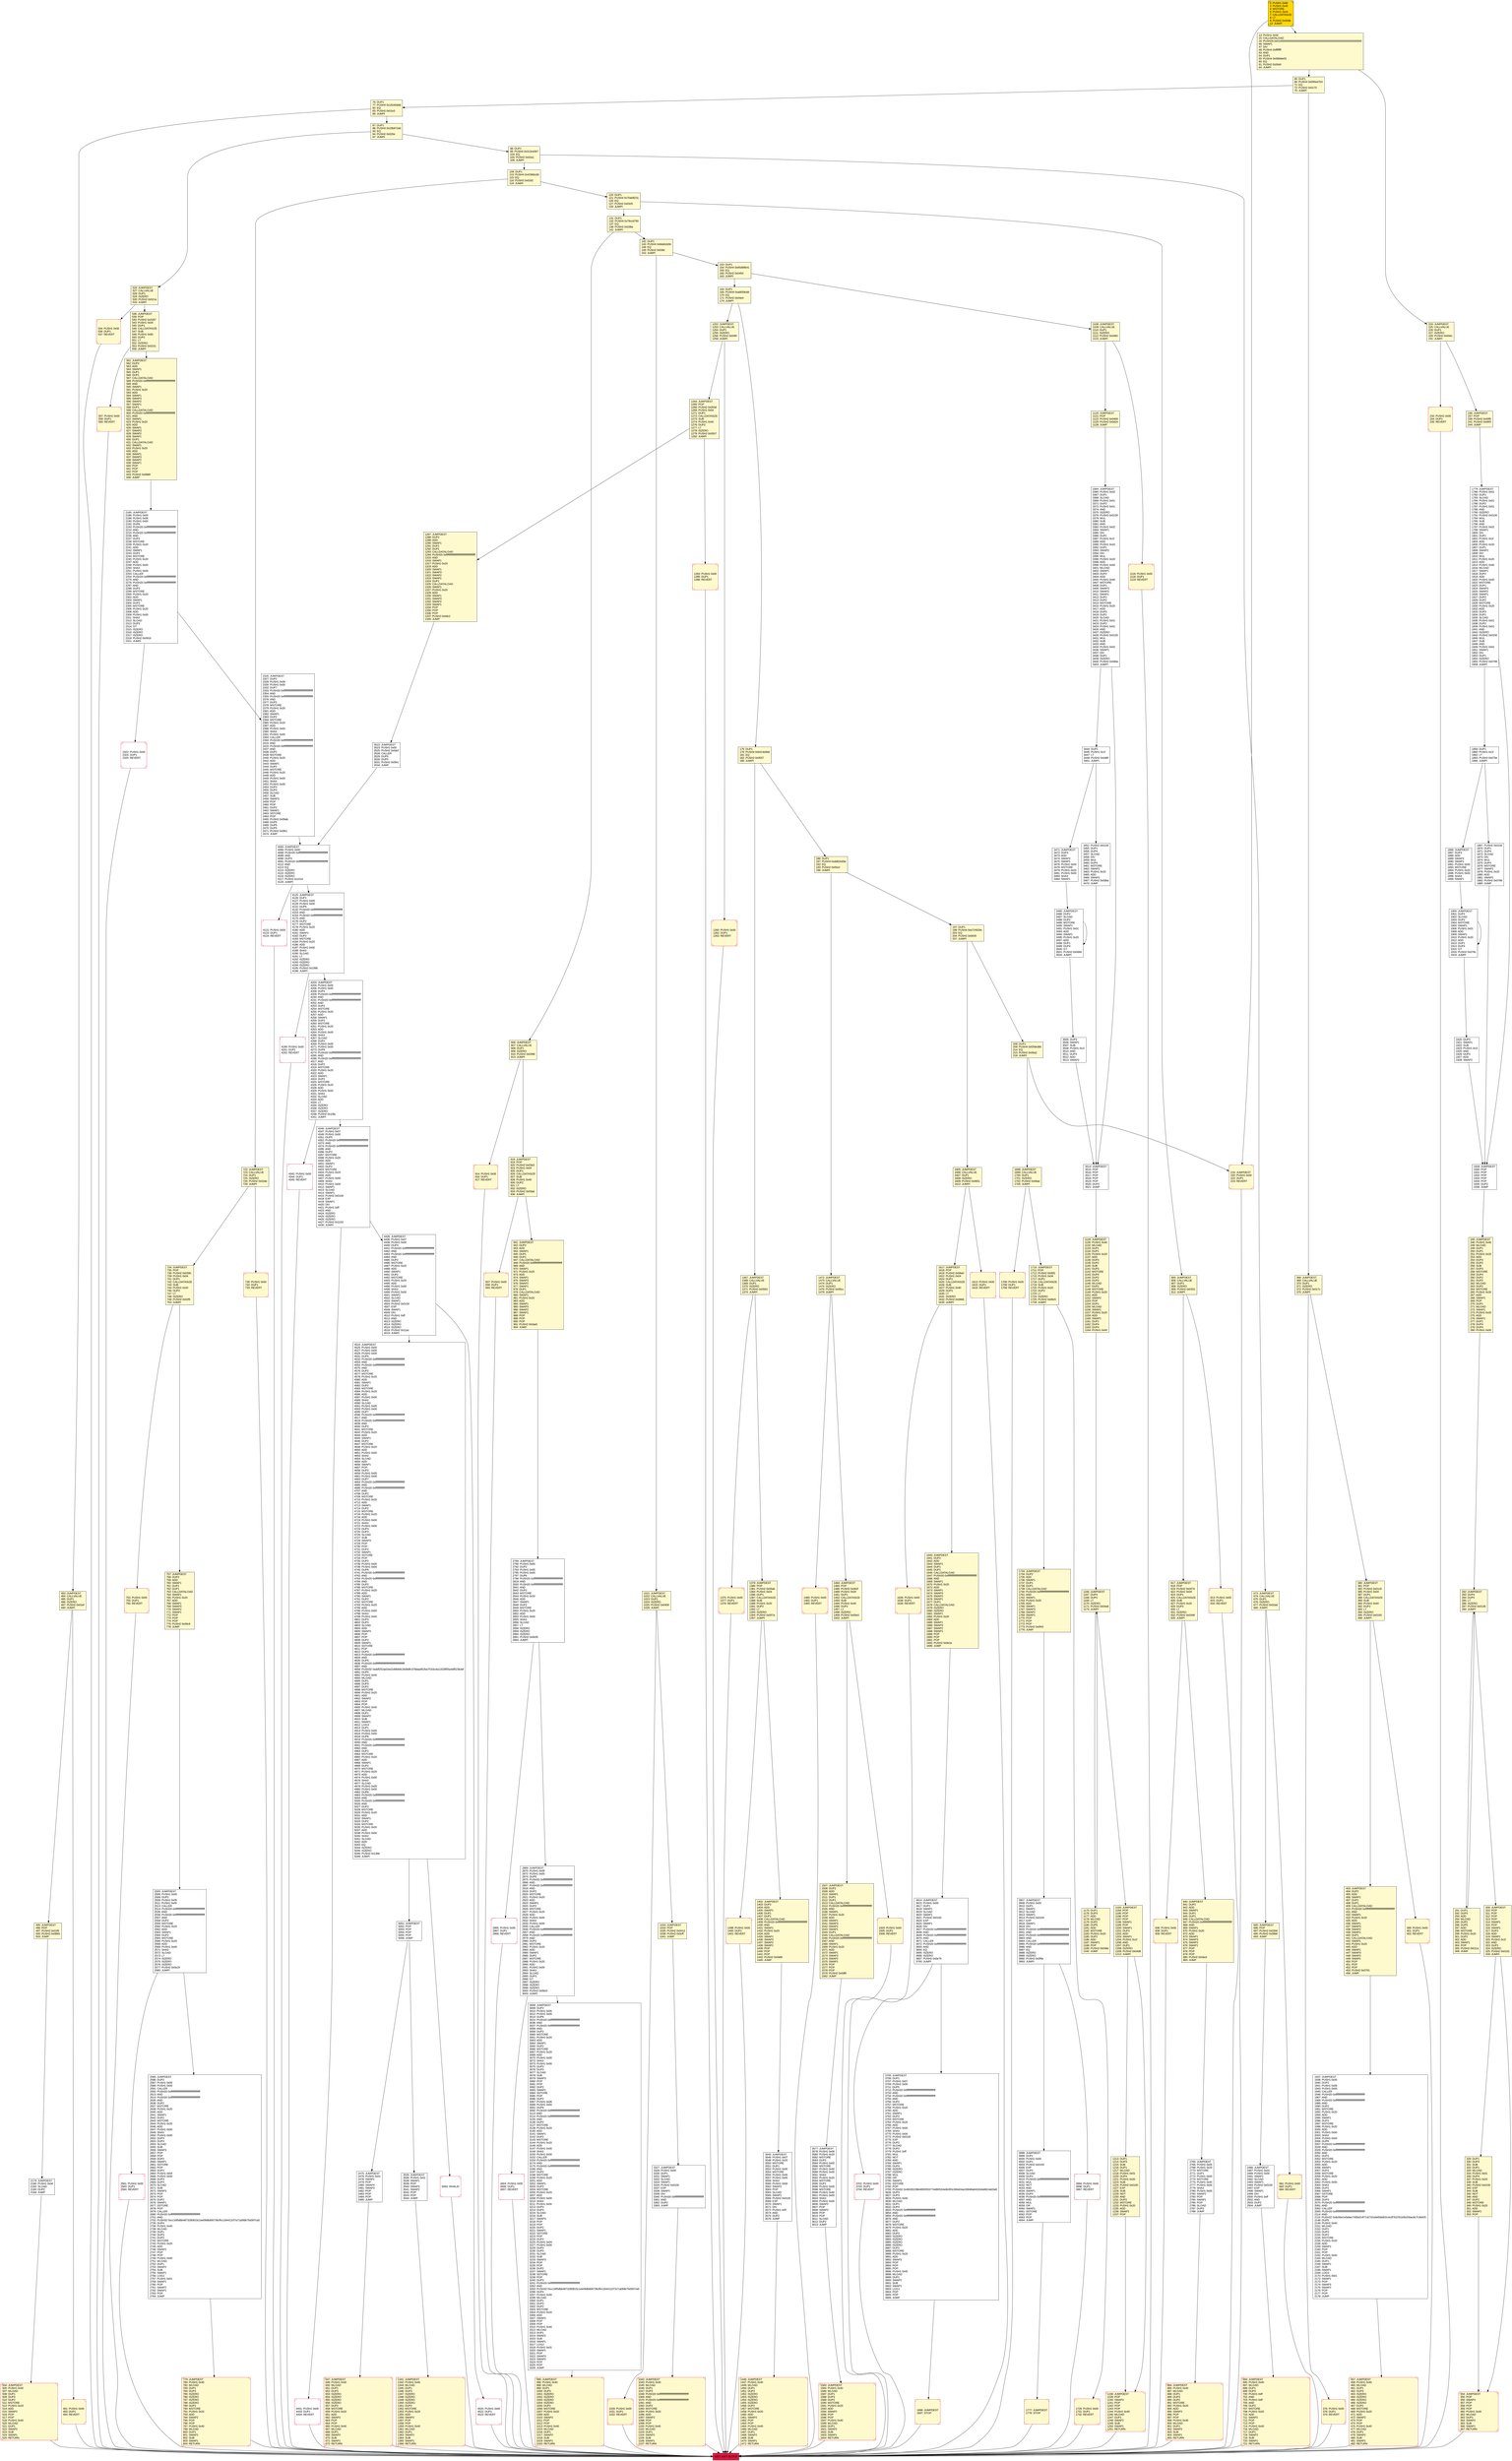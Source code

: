 digraph G {
bgcolor=transparent rankdir=UD;
node [shape=box style=filled color=black fillcolor=white fontname=arial fontcolor=black];
1341 [label="1341: JUMPDEST\l1342: PUSH1 0x40\l1344: MLOAD\l1345: DUP1\l1346: DUP3\l1347: ISZERO\l1348: ISZERO\l1349: ISZERO\l1350: ISZERO\l1351: DUP2\l1352: MSTORE\l1353: PUSH1 0x20\l1355: ADD\l1356: SWAP2\l1357: POP\l1358: POP\l1359: PUSH1 0x40\l1361: MLOAD\l1362: DUP1\l1363: SWAP2\l1364: SUB\l1365: SWAP1\l1366: RETURN\l" fillcolor=lemonchiffon shape=Msquare color=crimson ];
694 [label="694: JUMPDEST\l695: PUSH1 0x40\l697: MLOAD\l698: DUP1\l699: DUP3\l700: PUSH1 0xff\l702: AND\l703: PUSH1 0xff\l705: AND\l706: DUP2\l707: MSTORE\l708: PUSH1 0x20\l710: ADD\l711: SWAP2\l712: POP\l713: POP\l714: PUSH1 0x40\l716: MLOAD\l717: DUP1\l718: SWAP2\l719: SUB\l720: SWAP1\l721: RETURN\l" fillcolor=lemonchiffon shape=Msquare color=crimson ];
1166 [label="1166: JUMPDEST\l1167: DUP4\l1168: DUP2\l1169: LT\l1170: ISZERO\l1171: PUSH2 0x04a9\l1174: JUMPI\l" fillcolor=lemonchiffon ];
5050 [label="5050: INVALID\l" shape=Msquare color=crimson ];
681 [label="681: PUSH1 0x00\l683: DUP1\l684: REVERT\l" fillcolor=lemonchiffon shape=Msquare color=crimson ];
937 [label="937: PUSH1 0x00\l939: DUP1\l940: REVERT\l" fillcolor=lemonchiffon shape=Msquare color=crimson ];
4520 [label="4520: PUSH1 0x00\l4522: DUP1\l4523: REVERT\l" shape=Msquare color=crimson ];
2765 [label="2765: JUMPDEST\l2766: PUSH1 0x05\l2768: PUSH1 0x20\l2770: MSTORE\l2771: DUP1\l2772: PUSH1 0x00\l2774: MSTORE\l2775: PUSH1 0x40\l2777: PUSH1 0x00\l2779: SHA3\l2780: PUSH1 0x00\l2782: SWAP2\l2783: POP\l2784: SWAP1\l2785: POP\l2786: SLOAD\l2787: DUP2\l2788: JUMP\l" ];
3907 [label="3907: JUMPDEST\l3908: PUSH1 0x00\l3910: DUP1\l3911: SWAP1\l3912: SLOAD\l3913: SWAP1\l3914: PUSH2 0x0100\l3917: EXP\l3918: SWAP1\l3919: DIV\l3920: PUSH20 0xffffffffffffffffffffffffffffffffffffffff\l3941: AND\l3942: PUSH20 0xffffffffffffffffffffffffffffffffffffffff\l3963: AND\l3964: CALLER\l3965: PUSH20 0xffffffffffffffffffffffffffffffffffffffff\l3986: AND\l3987: EQ\l3988: ISZERO\l3989: ISZERO\l3990: PUSH2 0x0f9e\l3993: JUMPI\l" ];
1706 [label="1706: PUSH1 0x00\l1708: DUP1\l1709: REVERT\l" fillcolor=lemonchiffon shape=Msquare color=crimson ];
1605 [label="1605: JUMPDEST\l1606: CALLVALUE\l1607: DUP1\l1608: ISZERO\l1609: PUSH2 0x0651\l1612: JUMPI\l" fillcolor=lemonchiffon ];
1367 [label="1367: JUMPDEST\l1368: CALLVALUE\l1369: DUP1\l1370: ISZERO\l1371: PUSH2 0x0563\l1374: JUMPI\l" fillcolor=lemonchiffon ];
291 [label="291: DUP1\l292: DUP3\l293: ADD\l294: MLOAD\l295: DUP2\l296: DUP5\l297: ADD\l298: MSTORE\l299: PUSH1 0x20\l301: DUP2\l302: ADD\l303: SWAP1\l304: POP\l305: PUSH2 0x011a\l308: JUMP\l" fillcolor=lemonchiffon ];
817 [label="817: JUMPDEST\l818: POP\l819: PUSH2 0x0374\l822: PUSH1 0x04\l824: DUP1\l825: CALLDATASIZE\l826: SUB\l827: PUSH1 0x20\l829: DUP2\l830: LT\l831: ISZERO\l832: PUSH2 0x0348\l835: JUMPI\l" fillcolor=lemonchiffon ];
840 [label="840: JUMPDEST\l841: DUP2\l842: ADD\l843: SWAP1\l844: DUP1\l845: DUP1\l846: CALLDATALOAD\l847: PUSH20 0xffffffffffffffffffffffffffffffffffffffff\l868: AND\l869: SWAP1\l870: PUSH1 0x20\l872: ADD\l873: SWAP1\l874: SWAP3\l875: SWAP2\l876: SWAP1\l877: POP\l878: POP\l879: POP\l880: PUSH2 0x0acd\l883: JUMP\l" fillcolor=lemonchiffon ];
1484 [label="1484: JUMPDEST\l1485: POP\l1486: PUSH2 0x062f\l1489: PUSH1 0x04\l1491: DUP1\l1492: CALLDATASIZE\l1493: SUB\l1494: PUSH1 0x40\l1496: DUP2\l1497: LT\l1498: ISZERO\l1499: PUSH2 0x05e3\l1502: JUMPI\l" fillcolor=lemonchiffon ];
380 [label="380: JUMPDEST\l381: POP\l382: PUSH2 0x01c9\l385: PUSH1 0x04\l387: DUP1\l388: CALLDATASIZE\l389: SUB\l390: PUSH1 0x40\l392: DUP2\l393: LT\l394: ISZERO\l395: PUSH2 0x0193\l398: JUMPI\l" fillcolor=lemonchiffon ];
4125 [label="4125: JUMPDEST\l4126: DUP1\l4127: PUSH1 0x05\l4129: PUSH1 0x00\l4131: DUP6\l4132: PUSH20 0xffffffffffffffffffffffffffffffffffffffff\l4153: AND\l4154: PUSH20 0xffffffffffffffffffffffffffffffffffffffff\l4175: AND\l4176: DUP2\l4177: MSTORE\l4178: PUSH1 0x20\l4180: ADD\l4181: SWAP1\l4182: DUP2\l4183: MSTORE\l4184: PUSH1 0x20\l4186: ADD\l4187: PUSH1 0x00\l4189: SHA3\l4190: SLOAD\l4191: LT\l4192: ISZERO\l4193: ISZERO\l4194: ISZERO\l4195: PUSH2 0x106b\l4198: JUMPI\l" ];
13 [label="13: PUSH1 0x00\l15: CALLDATALOAD\l16: PUSH29 0x0100000000000000000000000000000000000000000000000000000000\l46: SWAP1\l47: DIV\l48: PUSH4 0xffffffff\l53: AND\l54: DUP1\l55: PUSH4 0x06fdde03\l60: EQ\l61: PUSH2 0x00e0\l64: JUMPI\l" fillcolor=lemonchiffon ];
2789 [label="2789: JUMPDEST\l2790: PUSH1 0x00\l2792: DUP2\l2793: PUSH1 0x05\l2795: PUSH1 0x00\l2797: DUP6\l2798: PUSH20 0xffffffffffffffffffffffffffffffffffffffff\l2819: AND\l2820: PUSH20 0xffffffffffffffffffffffffffffffffffffffff\l2841: AND\l2842: DUP2\l2843: MSTORE\l2844: PUSH1 0x20\l2846: ADD\l2847: SWAP1\l2848: DUP2\l2849: MSTORE\l2850: PUSH1 0x20\l2852: ADD\l2853: PUSH1 0x00\l2855: SHA3\l2856: SLOAD\l2857: LT\l2858: ISZERO\l2859: ISZERO\l2860: ISZERO\l2861: PUSH2 0x0b35\l2864: JUMPI\l" ];
1779 [label="1779: JUMPDEST\l1780: PUSH1 0x01\l1782: DUP1\l1783: SLOAD\l1784: PUSH1 0x01\l1786: DUP2\l1787: PUSH1 0x01\l1789: AND\l1790: ISZERO\l1791: PUSH2 0x0100\l1794: MUL\l1795: SUB\l1796: AND\l1797: PUSH1 0x02\l1799: SWAP1\l1800: DIV\l1801: DUP1\l1802: PUSH1 0x1f\l1804: ADD\l1805: PUSH1 0x20\l1807: DUP1\l1808: SWAP2\l1809: DIV\l1810: MUL\l1811: PUSH1 0x20\l1813: ADD\l1814: PUSH1 0x40\l1816: MLOAD\l1817: SWAP1\l1818: DUP2\l1819: ADD\l1820: PUSH1 0x40\l1822: MSTORE\l1823: DUP1\l1824: SWAP3\l1825: SWAP2\l1826: SWAP1\l1827: DUP2\l1828: DUP2\l1829: MSTORE\l1830: PUSH1 0x20\l1832: ADD\l1833: DUP3\l1834: DUP1\l1835: SLOAD\l1836: PUSH1 0x01\l1838: DUP2\l1839: PUSH1 0x01\l1841: AND\l1842: ISZERO\l1843: PUSH2 0x0100\l1846: MUL\l1847: SUB\l1848: AND\l1849: PUSH1 0x02\l1851: SWAP1\l1852: DIV\l1853: DUP1\l1854: ISZERO\l1855: PUSH2 0x0789\l1858: JUMPI\l" ];
1859 [label="1859: DUP1\l1860: PUSH1 0x1f\l1862: LT\l1863: PUSH2 0x075e\l1866: JUMPI\l" ];
3004 [label="3004: PUSH1 0x00\l3006: DUP1\l3007: REVERT\l" shape=Msquare color=crimson ];
208 [label="208: DUP1\l209: PUSH4 0xf2fde38b\l214: EQ\l215: PUSH2 0x06a2\l218: JUMPI\l" fillcolor=lemonchiffon ];
236 [label="236: JUMPDEST\l237: POP\l238: PUSH2 0x00f5\l241: PUSH2 0x06f3\l244: JUMP\l" fillcolor=lemonchiffon ];
1710 [label="1710: JUMPDEST\l1711: POP\l1712: PUSH2 0x06f1\l1715: PUSH1 0x04\l1717: DUP1\l1718: CALLDATASIZE\l1719: SUB\l1720: PUSH1 0x20\l1722: DUP2\l1723: LT\l1724: ISZERO\l1725: PUSH2 0x06c5\l1728: JUMPI\l" fillcolor=lemonchiffon ];
142 [label="142: DUP1\l143: PUSH4 0x8da5cb5b\l148: EQ\l149: PUSH2 0x03fd\l152: JUMPI\l" fillcolor=lemonchiffon ];
2585 [label="2585: JUMPDEST\l2586: DUP2\l2587: PUSH1 0x05\l2589: PUSH1 0x00\l2591: CALLER\l2592: PUSH20 0xffffffffffffffffffffffffffffffffffffffff\l2613: AND\l2614: PUSH20 0xffffffffffffffffffffffffffffffffffffffff\l2635: AND\l2636: DUP2\l2637: MSTORE\l2638: PUSH1 0x20\l2640: ADD\l2641: SWAP1\l2642: DUP2\l2643: MSTORE\l2644: PUSH1 0x20\l2646: ADD\l2647: PUSH1 0x00\l2649: SHA3\l2650: PUSH1 0x00\l2652: DUP3\l2653: DUP3\l2654: SLOAD\l2655: SUB\l2656: SWAP3\l2657: POP\l2658: POP\l2659: DUP2\l2660: SWAP1\l2661: SSTORE\l2662: POP\l2663: DUP2\l2664: PUSH1 0x04\l2666: PUSH1 0x00\l2668: DUP3\l2669: DUP3\l2670: SLOAD\l2671: SUB\l2672: SWAP3\l2673: POP\l2674: POP\l2675: DUP2\l2676: SWAP1\l2677: SSTORE\l2678: POP\l2679: CALLER\l2680: PUSH20 0xffffffffffffffffffffffffffffffffffffffff\l2701: AND\l2702: PUSH32 0xcc16f5dbb4873280815c1ee09dbd06736cffcc184412cf7a71a0fdb75d397ca5\l2735: DUP4\l2736: PUSH1 0x40\l2738: MLOAD\l2739: DUP1\l2740: DUP3\l2741: DUP2\l2742: MSTORE\l2743: PUSH1 0x20\l2745: ADD\l2746: SWAP2\l2747: POP\l2748: POP\l2749: PUSH1 0x40\l2751: MLOAD\l2752: DUP1\l2753: SWAP2\l2754: SUB\l2755: SWAP1\l2756: LOG2\l2757: PUSH1 0x01\l2759: SWAP1\l2760: POP\l2761: SWAP2\l2762: SWAP1\l2763: POP\l2764: JUMP\l" ];
0 [label="0: PUSH1 0x80\l2: PUSH1 0x40\l4: MSTORE\l5: PUSH1 0x04\l7: CALLDATASIZE\l8: LT\l9: PUSH2 0x00db\l12: JUMPI\l" fillcolor=lemonchiffon shape=Msquare fillcolor=gold ];
399 [label="399: PUSH1 0x00\l401: DUP1\l402: REVERT\l" fillcolor=lemonchiffon shape=Msquare color=crimson ];
526 [label="526: JUMPDEST\l527: CALLVALUE\l528: DUP1\l529: ISZERO\l530: PUSH2 0x021a\l533: JUMPI\l" fillcolor=lemonchiffon ];
941 [label="941: JUMPDEST\l942: DUP2\l943: ADD\l944: SWAP1\l945: DUP1\l946: DUP1\l947: CALLDATALOAD\l948: PUSH20 0xffffffffffffffffffffffffffffffffffffffff\l969: AND\l970: SWAP1\l971: PUSH1 0x20\l973: ADD\l974: SWAP1\l975: SWAP3\l976: SWAP2\l977: SWAP1\l978: DUP1\l979: CALLDATALOAD\l980: SWAP1\l981: PUSH1 0x20\l983: ADD\l984: SWAP1\l985: SWAP3\l986: SWAP2\l987: SWAP1\l988: POP\l989: POP\l990: POP\l991: PUSH2 0x0ae5\l994: JUMP\l" fillcolor=lemonchiffon ];
3614 [label="3614: JUMPDEST\l3615: PUSH1 0x00\l3617: DUP1\l3618: SWAP1\l3619: SLOAD\l3620: SWAP1\l3621: PUSH2 0x0100\l3624: EXP\l3625: SWAP1\l3626: DIV\l3627: PUSH20 0xffffffffffffffffffffffffffffffffffffffff\l3648: AND\l3649: PUSH20 0xffffffffffffffffffffffffffffffffffffffff\l3670: AND\l3671: CALLER\l3672: PUSH20 0xffffffffffffffffffffffffffffffffffffffff\l3693: AND\l3694: EQ\l3695: ISZERO\l3696: ISZERO\l3697: PUSH2 0x0e79\l3700: JUMPI\l" ];
76 [label="76: DUP1\l77: PUSH4 0x18160ddd\l82: EQ\l83: PUSH2 0x01e3\l86: JUMPI\l" fillcolor=lemonchiffon ];
914 [label="914: PUSH1 0x00\l916: DUP1\l917: REVERT\l" fillcolor=lemonchiffon shape=Msquare color=crimson ];
1696 [label="1696: JUMPDEST\l1697: STOP\l" fillcolor=lemonchiffon shape=Msquare color=crimson ];
4065 [label="4065: JUMPDEST\l4066: PUSH1 0x00\l4068: PUSH20 0xffffffffffffffffffffffffffffffffffffffff\l4089: AND\l4090: DUP3\l4091: PUSH20 0xffffffffffffffffffffffffffffffffffffffff\l4112: AND\l4113: EQ\l4114: ISZERO\l4115: ISZERO\l4116: ISZERO\l4117: PUSH2 0x101d\l4120: JUMPI\l" ];
779 [label="779: JUMPDEST\l780: PUSH1 0x40\l782: MLOAD\l783: DUP1\l784: DUP3\l785: ISZERO\l786: ISZERO\l787: ISZERO\l788: ISZERO\l789: DUP2\l790: MSTORE\l791: PUSH1 0x20\l793: ADD\l794: SWAP2\l795: POP\l796: POP\l797: PUSH1 0x40\l799: MLOAD\l800: DUP1\l801: SWAP2\l802: SUB\l803: SWAP1\l804: RETURN\l" fillcolor=lemonchiffon shape=Msquare color=crimson ];
3994 [label="3994: PUSH1 0x00\l3996: DUP1\l3997: REVERT\l" shape=Msquare color=crimson ];
3008 [label="3008: JUMPDEST\l3009: DUP2\l3010: PUSH1 0x05\l3012: PUSH1 0x00\l3014: DUP6\l3015: PUSH20 0xffffffffffffffffffffffffffffffffffffffff\l3036: AND\l3037: PUSH20 0xffffffffffffffffffffffffffffffffffffffff\l3058: AND\l3059: DUP2\l3060: MSTORE\l3061: PUSH1 0x20\l3063: ADD\l3064: SWAP1\l3065: DUP2\l3066: MSTORE\l3067: PUSH1 0x20\l3069: ADD\l3070: PUSH1 0x00\l3072: SHA3\l3073: PUSH1 0x00\l3075: DUP3\l3076: DUP3\l3077: SLOAD\l3078: SUB\l3079: SWAP3\l3080: POP\l3081: POP\l3082: DUP2\l3083: SWAP1\l3084: SSTORE\l3085: POP\l3086: DUP2\l3087: PUSH1 0x06\l3089: PUSH1 0x00\l3091: DUP6\l3092: PUSH20 0xffffffffffffffffffffffffffffffffffffffff\l3113: AND\l3114: PUSH20 0xffffffffffffffffffffffffffffffffffffffff\l3135: AND\l3136: DUP2\l3137: MSTORE\l3138: PUSH1 0x20\l3140: ADD\l3141: SWAP1\l3142: DUP2\l3143: MSTORE\l3144: PUSH1 0x20\l3146: ADD\l3147: PUSH1 0x00\l3149: SHA3\l3150: PUSH1 0x00\l3152: CALLER\l3153: PUSH20 0xffffffffffffffffffffffffffffffffffffffff\l3174: AND\l3175: PUSH20 0xffffffffffffffffffffffffffffffffffffffff\l3196: AND\l3197: DUP2\l3198: MSTORE\l3199: PUSH1 0x20\l3201: ADD\l3202: SWAP1\l3203: DUP2\l3204: MSTORE\l3205: PUSH1 0x20\l3207: ADD\l3208: PUSH1 0x00\l3210: SHA3\l3211: PUSH1 0x00\l3213: DUP3\l3214: DUP3\l3215: SLOAD\l3216: SUB\l3217: SWAP3\l3218: POP\l3219: POP\l3220: DUP2\l3221: SWAP1\l3222: SSTORE\l3223: POP\l3224: DUP2\l3225: PUSH1 0x04\l3227: PUSH1 0x00\l3229: DUP3\l3230: DUP3\l3231: SLOAD\l3232: SUB\l3233: SWAP3\l3234: POP\l3235: POP\l3236: DUP2\l3237: SWAP1\l3238: SSTORE\l3239: POP\l3240: DUP3\l3241: PUSH20 0xffffffffffffffffffffffffffffffffffffffff\l3262: AND\l3263: PUSH32 0xcc16f5dbb4873280815c1ee09dbd06736cffcc184412cf7a71a0fdb75d397ca5\l3296: DUP4\l3297: PUSH1 0x40\l3299: MLOAD\l3300: DUP1\l3301: DUP3\l3302: DUP2\l3303: MSTORE\l3304: PUSH1 0x20\l3306: ADD\l3307: SWAP2\l3308: POP\l3309: POP\l3310: PUSH1 0x40\l3312: MLOAD\l3313: DUP1\l3314: SWAP2\l3315: SUB\l3316: SWAP1\l3317: LOG2\l3318: PUSH1 0x01\l3320: SWAP1\l3321: POP\l3322: SWAP3\l3323: SWAP2\l3324: POP\l3325: POP\l3326: JUMP\l" ];
1379 [label="1379: JUMPDEST\l1380: POP\l1381: PUSH2 0x05a6\l1384: PUSH1 0x04\l1386: DUP1\l1387: CALLDATASIZE\l1388: SUB\l1389: PUSH1 0x20\l1391: DUP2\l1392: LT\l1393: ISZERO\l1394: PUSH2 0x057a\l1397: JUMPI\l" fillcolor=lemonchiffon ];
1042 [label="1042: JUMPDEST\l1043: PUSH1 0x40\l1045: MLOAD\l1046: DUP1\l1047: DUP3\l1048: PUSH20 0xffffffffffffffffffffffffffffffffffffffff\l1069: AND\l1070: PUSH20 0xffffffffffffffffffffffffffffffffffffffff\l1091: AND\l1092: DUP2\l1093: MSTORE\l1094: PUSH1 0x20\l1096: ADD\l1097: SWAP2\l1098: POP\l1099: POP\l1100: PUSH1 0x40\l1102: MLOAD\l1103: DUP1\l1104: SWAP2\l1105: SUB\l1106: SWAP1\l1107: RETURN\l" fillcolor=lemonchiffon shape=Msquare color=crimson ];
329 [label="329: DUP1\l330: DUP3\l331: SUB\l332: DUP1\l333: MLOAD\l334: PUSH1 0x01\l336: DUP4\l337: PUSH1 0x20\l339: SUB\l340: PUSH2 0x0100\l343: EXP\l344: SUB\l345: NOT\l346: AND\l347: DUP2\l348: MSTORE\l349: PUSH1 0x20\l351: ADD\l352: SWAP2\l353: POP\l" fillcolor=lemonchiffon ];
1472 [label="1472: JUMPDEST\l1473: CALLVALUE\l1474: DUP1\l1475: ISZERO\l1476: PUSH2 0x05cc\l1479: JUMPI\l" fillcolor=lemonchiffon ];
1886 [label="1886: JUMPDEST\l1887: DUP3\l1888: ADD\l1889: SWAP2\l1890: SWAP1\l1891: PUSH1 0x00\l1893: MSTORE\l1894: PUSH1 0x20\l1896: PUSH1 0x00\l1898: SHA3\l1899: SWAP1\l" ];
245 [label="245: JUMPDEST\l246: PUSH1 0x40\l248: MLOAD\l249: DUP1\l250: DUP1\l251: PUSH1 0x20\l253: ADD\l254: DUP3\l255: DUP2\l256: SUB\l257: DUP3\l258: MSTORE\l259: DUP4\l260: DUP2\l261: DUP2\l262: MLOAD\l263: DUP2\l264: MSTORE\l265: PUSH1 0x20\l267: ADD\l268: SWAP2\l269: POP\l270: DUP1\l271: MLOAD\l272: SWAP1\l273: PUSH1 0x20\l275: ADD\l276: SWAP1\l277: DUP1\l278: DUP4\l279: DUP4\l280: PUSH1 0x00\l" fillcolor=lemonchiffon ];
757 [label="757: JUMPDEST\l758: DUP2\l759: ADD\l760: SWAP1\l761: DUP1\l762: DUP1\l763: CALLDATALOAD\l764: SWAP1\l765: PUSH1 0x20\l767: ADD\l768: SWAP1\l769: SWAP3\l770: SWAP2\l771: SWAP1\l772: POP\l773: POP\l774: POP\l775: PUSH2 0x09c9\l778: JUMP\l" fillcolor=lemonchiffon ];
1507 [label="1507: JUMPDEST\l1508: DUP2\l1509: ADD\l1510: SWAP1\l1511: DUP1\l1512: DUP1\l1513: CALLDATALOAD\l1514: PUSH20 0xffffffffffffffffffffffffffffffffffffffff\l1535: AND\l1536: SWAP1\l1537: PUSH1 0x20\l1539: ADD\l1540: SWAP1\l1541: SWAP3\l1542: SWAP2\l1543: SWAP1\l1544: DUP1\l1545: CALLDATALOAD\l1546: PUSH20 0xffffffffffffffffffffffffffffffffffffffff\l1567: AND\l1568: SWAP1\l1569: PUSH1 0x20\l1571: ADD\l1572: SWAP1\l1573: SWAP3\l1574: SWAP2\l1575: SWAP1\l1576: POP\l1577: POP\l1578: POP\l1579: PUSH2 0x0df9\l1582: JUMP\l" fillcolor=lemonchiffon ];
232 [label="232: PUSH1 0x00\l234: DUP1\l235: REVERT\l" fillcolor=lemonchiffon shape=Msquare color=crimson ];
491 [label="491: PUSH1 0x00\l493: DUP1\l494: REVERT\l" fillcolor=lemonchiffon shape=Msquare color=crimson ];
504 [label="504: JUMPDEST\l505: PUSH1 0x40\l507: MLOAD\l508: DUP1\l509: DUP3\l510: DUP2\l511: MSTORE\l512: PUSH1 0x20\l514: ADD\l515: SWAP2\l516: POP\l517: POP\l518: PUSH1 0x40\l520: MLOAD\l521: DUP1\l522: SWAP2\l523: SUB\l524: SWAP1\l525: RETURN\l" fillcolor=lemonchiffon shape=Msquare color=crimson ];
2179 [label="2179: JUMPDEST\l2180: PUSH1 0x04\l2182: SLOAD\l2183: DUP2\l2184: JUMP\l" ];
1260 [label="1260: PUSH1 0x00\l1262: DUP1\l1263: REVERT\l" fillcolor=lemonchiffon shape=Msquare color=crimson ];
1238 [label="1238: JUMPDEST\l1239: POP\l1240: SWAP3\l1241: POP\l1242: POP\l1243: POP\l1244: PUSH1 0x40\l1246: MLOAD\l1247: DUP1\l1248: SWAP2\l1249: SUB\l1250: SWAP1\l1251: RETURN\l" fillcolor=lemonchiffon shape=Msquare color=crimson ];
753 [label="753: PUSH1 0x00\l755: DUP1\l756: REVERT\l" fillcolor=lemonchiffon shape=Msquare color=crimson ];
3522 [label="3522: JUMPDEST\l3523: PUSH1 0x00\l3525: PUSH2 0x0dcf\l3528: CALLER\l3529: DUP5\l3530: DUP5\l3531: PUSH2 0x0fe1\l3534: JUMP\l" ];
906 [label="906: JUMPDEST\l907: CALLVALUE\l908: DUP1\l909: ISZERO\l910: PUSH2 0x0396\l913: JUMPI\l" fillcolor=lemonchiffon ];
1108 [label="1108: JUMPDEST\l1109: CALLVALUE\l1110: DUP1\l1111: ISZERO\l1112: PUSH2 0x0460\l1115: JUMPI\l" fillcolor=lemonchiffon ];
2486 [label="2486: JUMPDEST\l2487: PUSH1 0x03\l2489: PUSH1 0x00\l2491: SWAP1\l2492: SLOAD\l2493: SWAP1\l2494: PUSH2 0x0100\l2497: EXP\l2498: SWAP1\l2499: DIV\l2500: PUSH1 0xff\l2502: AND\l2503: DUP2\l2504: JUMP\l" ];
3705 [label="3705: JUMPDEST\l3706: DUP1\l3707: PUSH1 0x07\l3709: PUSH1 0x00\l3711: DUP5\l3712: PUSH20 0xffffffffffffffffffffffffffffffffffffffff\l3733: AND\l3734: PUSH20 0xffffffffffffffffffffffffffffffffffffffff\l3755: AND\l3756: DUP2\l3757: MSTORE\l3758: PUSH1 0x20\l3760: ADD\l3761: SWAP1\l3762: DUP2\l3763: MSTORE\l3764: PUSH1 0x20\l3766: ADD\l3767: PUSH1 0x00\l3769: SHA3\l3770: PUSH1 0x00\l3772: PUSH2 0x0100\l3775: EXP\l3776: DUP2\l3777: SLOAD\l3778: DUP2\l3779: PUSH1 0xff\l3781: MUL\l3782: NOT\l3783: AND\l3784: SWAP1\l3785: DUP4\l3786: ISZERO\l3787: ISZERO\l3788: MUL\l3789: OR\l3790: SWAP1\l3791: SSTORE\l3792: POP\l3793: PUSH32 0x48335238b4855f35377ed80f164e8c6f3c366e54ac00b96a6402d4a9814a03a5\l3826: DUP3\l3827: DUP3\l3828: PUSH1 0x40\l3830: MLOAD\l3831: DUP1\l3832: DUP4\l3833: PUSH20 0xffffffffffffffffffffffffffffffffffffffff\l3854: AND\l3855: PUSH20 0xffffffffffffffffffffffffffffffffffffffff\l3876: AND\l3877: DUP2\l3878: MSTORE\l3879: PUSH1 0x20\l3881: ADD\l3882: DUP3\l3883: ISZERO\l3884: ISZERO\l3885: ISZERO\l3886: ISZERO\l3887: DUP2\l3888: MSTORE\l3889: PUSH1 0x20\l3891: ADD\l3892: SWAP3\l3893: POP\l3894: POP\l3895: POP\l3896: PUSH1 0x40\l3898: MLOAD\l3899: DUP1\l3900: SWAP2\l3901: SUB\l3902: SWAP1\l3903: LOG1\l3904: POP\l3905: POP\l3906: JUMP\l" ];
4342 [label="4342: PUSH1 0x00\l4344: DUP1\l4345: REVERT\l" shape=Msquare color=crimson ];
120 [label="120: DUP1\l121: PUSH4 0x70a08231\l126: EQ\l127: PUSH2 0x0325\l130: JUMPI\l" fillcolor=lemonchiffon ];
3485 [label="3485: JUMPDEST\l3486: DUP2\l3487: SLOAD\l3488: DUP2\l3489: MSTORE\l3490: SWAP1\l3491: PUSH1 0x01\l3493: ADD\l3494: SWAP1\l3495: PUSH1 0x20\l3497: ADD\l3498: DUP1\l3499: DUP4\l3500: GT\l3501: PUSH2 0x0d9d\l3504: JUMPI\l" ];
2185 [label="2185: JUMPDEST\l2186: PUSH1 0x00\l2188: PUSH1 0x06\l2190: PUSH1 0x00\l2192: DUP6\l2193: PUSH20 0xffffffffffffffffffffffffffffffffffffffff\l2214: AND\l2215: PUSH20 0xffffffffffffffffffffffffffffffffffffffff\l2236: AND\l2237: DUP2\l2238: MSTORE\l2239: PUSH1 0x20\l2241: ADD\l2242: SWAP1\l2243: DUP2\l2244: MSTORE\l2245: PUSH1 0x20\l2247: ADD\l2248: PUSH1 0x00\l2250: SHA3\l2251: PUSH1 0x00\l2253: CALLER\l2254: PUSH20 0xffffffffffffffffffffffffffffffffffffffff\l2275: AND\l2276: PUSH20 0xffffffffffffffffffffffffffffffffffffffff\l2297: AND\l2298: DUP2\l2299: MSTORE\l2300: PUSH1 0x20\l2302: ADD\l2303: SWAP1\l2304: DUP2\l2305: MSTORE\l2306: PUSH1 0x20\l2308: ADD\l2309: PUSH1 0x00\l2311: SHA3\l2312: SLOAD\l2313: DUP3\l2314: GT\l2315: ISZERO\l2316: ISZERO\l2317: ISZERO\l2318: PUSH2 0x0916\l2321: JUMPI\l" ];
131 [label="131: DUP1\l132: PUSH4 0x79cc6790\l137: EQ\l138: PUSH2 0x038a\l141: JUMPI\l" fillcolor=lemonchiffon ];
1729 [label="1729: PUSH1 0x00\l1731: DUP1\l1732: REVERT\l" fillcolor=lemonchiffon shape=Msquare color=crimson ];
87 [label="87: DUP1\l88: PUSH4 0x23b872dd\l93: EQ\l94: PUSH2 0x020e\l97: JUMPI\l" fillcolor=lemonchiffon ];
3535 [label="3535: JUMPDEST\l3536: PUSH1 0x01\l3538: SWAP1\l3539: POP\l3540: SWAP3\l3541: SWAP2\l3542: POP\l3543: POP\l3544: JUMP\l" ];
1777 [label="1777: JUMPDEST\l1778: STOP\l" fillcolor=lemonchiffon shape=Msquare color=crimson ];
1698 [label="1698: JUMPDEST\l1699: CALLVALUE\l1700: DUP1\l1701: ISZERO\l1702: PUSH2 0x06ae\l1705: JUMPI\l" fillcolor=lemonchiffon ];
3998 [label="3998: JUMPDEST\l3999: DUP1\l4000: PUSH1 0x00\l4002: DUP1\l4003: PUSH2 0x0100\l4006: EXP\l4007: DUP2\l4008: SLOAD\l4009: DUP2\l4010: PUSH20 0xffffffffffffffffffffffffffffffffffffffff\l4031: MUL\l4032: NOT\l4033: AND\l4034: SWAP1\l4035: DUP4\l4036: PUSH20 0xffffffffffffffffffffffffffffffffffffffff\l4057: AND\l4058: MUL\l4059: OR\l4060: SWAP1\l4061: SSTORE\l4062: POP\l4063: POP\l4064: JUMP\l" ];
2505 [label="2505: JUMPDEST\l2506: PUSH1 0x00\l2508: DUP2\l2509: PUSH1 0x05\l2511: PUSH1 0x00\l2513: CALLER\l2514: PUSH20 0xffffffffffffffffffffffffffffffffffffffff\l2535: AND\l2536: PUSH20 0xffffffffffffffffffffffffffffffffffffffff\l2557: AND\l2558: DUP2\l2559: MSTORE\l2560: PUSH1 0x20\l2562: ADD\l2563: SWAP1\l2564: DUP2\l2565: MSTORE\l2566: PUSH1 0x20\l2568: ADD\l2569: PUSH1 0x00\l2571: SHA3\l2572: SLOAD\l2573: LT\l2574: ISZERO\l2575: ISZERO\l2576: ISZERO\l2577: PUSH2 0x0a19\l2580: JUMPI\l" ];
1480 [label="1480: PUSH1 0x00\l1482: DUP1\l1483: REVERT\l" fillcolor=lemonchiffon shape=Msquare color=crimson ];
1021 [label="1021: JUMPDEST\l1022: CALLVALUE\l1023: DUP1\l1024: ISZERO\l1025: PUSH2 0x0409\l1028: JUMPI\l" fillcolor=lemonchiffon ];
1264 [label="1264: JUMPDEST\l1265: POP\l1266: PUSH2 0x053d\l1269: PUSH1 0x04\l1271: DUP1\l1272: CALLDATASIZE\l1273: SUB\l1274: PUSH1 0x40\l1276: DUP2\l1277: LT\l1278: ISZERO\l1279: PUSH2 0x0507\l1282: JUMPI\l" fillcolor=lemonchiffon ];
3545 [label="3545: JUMPDEST\l3546: PUSH1 0x07\l3548: PUSH1 0x20\l3550: MSTORE\l3551: DUP1\l3552: PUSH1 0x00\l3554: MSTORE\l3555: PUSH1 0x40\l3557: PUSH1 0x00\l3559: SHA3\l3560: PUSH1 0x00\l3562: SWAP2\l3563: POP\l3564: SLOAD\l3565: SWAP1\l3566: PUSH2 0x0100\l3569: EXP\l3570: SWAP1\l3571: DIV\l3572: PUSH1 0xff\l3574: AND\l3575: DUP2\l3576: JUMP\l" ];
1617 [label="1617: JUMPDEST\l1618: POP\l1619: PUSH2 0x06a0\l1622: PUSH1 0x04\l1624: DUP1\l1625: CALLDATASIZE\l1626: SUB\l1627: PUSH1 0x40\l1629: DUP2\l1630: LT\l1631: ISZERO\l1632: PUSH2 0x0668\l1635: JUMPI\l" fillcolor=lemonchiffon ];
673 [label="673: JUMPDEST\l674: CALLVALUE\l675: DUP1\l676: ISZERO\l677: PUSH2 0x02ad\l680: JUMPI\l" fillcolor=lemonchiffon ];
2869 [label="2869: JUMPDEST\l2870: PUSH1 0x06\l2872: PUSH1 0x00\l2874: DUP5\l2875: PUSH20 0xffffffffffffffffffffffffffffffffffffffff\l2896: AND\l2897: PUSH20 0xffffffffffffffffffffffffffffffffffffffff\l2918: AND\l2919: DUP2\l2920: MSTORE\l2921: PUSH1 0x20\l2923: ADD\l2924: SWAP1\l2925: DUP2\l2926: MSTORE\l2927: PUSH1 0x20\l2929: ADD\l2930: PUSH1 0x00\l2932: SHA3\l2933: PUSH1 0x00\l2935: CALLER\l2936: PUSH20 0xffffffffffffffffffffffffffffffffffffffff\l2957: AND\l2958: PUSH20 0xffffffffffffffffffffffffffffffffffffffff\l2979: AND\l2980: DUP2\l2981: MSTORE\l2982: PUSH1 0x20\l2984: ADD\l2985: SWAP1\l2986: DUP2\l2987: MSTORE\l2988: PUSH1 0x20\l2990: ADD\l2991: PUSH1 0x00\l2993: SHA3\l2994: SLOAD\l2995: DUP3\l2996: GT\l2997: ISZERO\l2998: ISZERO\l2999: ISZERO\l3000: PUSH2 0x0bc0\l3003: JUMPI\l" ];
164 [label="164: DUP1\l165: PUSH4 0xa9059cbb\l170: EQ\l171: PUSH2 0x04e4\l174: JUMPI\l" fillcolor=lemonchiffon ];
730 [label="730: PUSH1 0x00\l732: DUP1\l733: REVERT\l" fillcolor=lemonchiffon shape=Msquare color=crimson ];
1503 [label="1503: PUSH1 0x00\l1505: DUP1\l1506: REVERT\l" fillcolor=lemonchiffon shape=Msquare color=crimson ];
1402 [label="1402: JUMPDEST\l1403: DUP2\l1404: ADD\l1405: SWAP1\l1406: DUP1\l1407: DUP1\l1408: CALLDATALOAD\l1409: PUSH20 0xffffffffffffffffffffffffffffffffffffffff\l1430: AND\l1431: SWAP1\l1432: PUSH1 0x20\l1434: ADD\l1435: SWAP1\l1436: SWAP3\l1437: SWAP2\l1438: SWAP1\l1439: POP\l1440: POP\l1441: POP\l1442: PUSH2 0x0dd9\l1445: JUMP\l" fillcolor=lemonchiffon ];
109 [label="109: DUP1\l110: PUSH4 0x42966c68\l115: EQ\l116: PUSH2 0x02d2\l119: JUMPI\l" fillcolor=lemonchiffon ];
1937 [label="1937: JUMPDEST\l1938: PUSH1 0x00\l1940: DUP2\l1941: PUSH1 0x06\l1943: PUSH1 0x00\l1945: CALLER\l1946: PUSH20 0xffffffffffffffffffffffffffffffffffffffff\l1967: AND\l1968: PUSH20 0xffffffffffffffffffffffffffffffffffffffff\l1989: AND\l1990: DUP2\l1991: MSTORE\l1992: PUSH1 0x20\l1994: ADD\l1995: SWAP1\l1996: DUP2\l1997: MSTORE\l1998: PUSH1 0x20\l2000: ADD\l2001: PUSH1 0x00\l2003: SHA3\l2004: PUSH1 0x00\l2006: DUP6\l2007: PUSH20 0xffffffffffffffffffffffffffffffffffffffff\l2028: AND\l2029: PUSH20 0xffffffffffffffffffffffffffffffffffffffff\l2050: AND\l2051: DUP2\l2052: MSTORE\l2053: PUSH1 0x20\l2055: ADD\l2056: SWAP1\l2057: DUP2\l2058: MSTORE\l2059: PUSH1 0x20\l2061: ADD\l2062: PUSH1 0x00\l2064: SHA3\l2065: DUP2\l2066: SWAP1\l2067: SSTORE\l2068: POP\l2069: DUP3\l2070: PUSH20 0xffffffffffffffffffffffffffffffffffffffff\l2091: AND\l2092: CALLER\l2093: PUSH20 0xffffffffffffffffffffffffffffffffffffffff\l2114: AND\l2115: PUSH32 0x8c5be1e5ebec7d5bd14f71427d1e84f3dd0314c0f7b2291e5b200ac8c7c3b925\l2148: DUP5\l2149: PUSH1 0x40\l2151: MLOAD\l2152: DUP1\l2153: DUP3\l2154: DUP2\l2155: MSTORE\l2156: PUSH1 0x20\l2158: ADD\l2159: SWAP2\l2160: POP\l2161: POP\l2162: PUSH1 0x40\l2164: MLOAD\l2165: DUP1\l2166: SWAP2\l2167: SUB\l2168: SWAP1\l2169: LOG3\l2170: PUSH1 0x01\l2172: SWAP1\l2173: POP\l2174: SWAP3\l2175: SWAP2\l2176: POP\l2177: POP\l2178: JUMP\l" ];
3505 [label="3505: DUP3\l3506: SWAP1\l3507: SUB\l3508: PUSH1 0x1f\l3510: AND\l3511: DUP3\l3512: ADD\l3513: SWAP2\l" ];
557 [label="557: PUSH1 0x00\l559: DUP1\l560: REVERT\l" fillcolor=lemonchiffon shape=Msquare color=crimson ];
813 [label="813: PUSH1 0x00\l815: DUP1\l816: REVERT\l" fillcolor=lemonchiffon shape=Msquare color=crimson ];
3514 [label="3514: JUMPDEST\l3515: POP\l3516: POP\l3517: POP\l3518: POP\l3519: POP\l3520: DUP2\l3521: JUMP\l" ];
1175 [label="1175: DUP1\l1176: DUP3\l1177: ADD\l1178: MLOAD\l1179: DUP2\l1180: DUP5\l1181: ADD\l1182: MSTORE\l1183: PUSH1 0x20\l1185: DUP2\l1186: ADD\l1187: SWAP1\l1188: POP\l1189: PUSH2 0x048e\l1192: JUMP\l" fillcolor=lemonchiffon ];
2865 [label="2865: PUSH1 0x00\l2867: DUP1\l2868: REVERT\l" shape=Msquare color=crimson ];
3471 [label="3471: JUMPDEST\l3472: DUP3\l3473: ADD\l3474: SWAP2\l3475: SWAP1\l3476: PUSH1 0x00\l3478: MSTORE\l3479: PUSH1 0x20\l3481: PUSH1 0x00\l3483: SHA3\l3484: SWAP1\l" ];
4435 [label="4435: JUMPDEST\l4436: PUSH1 0x07\l4438: PUSH1 0x00\l4440: DUP4\l4441: PUSH20 0xffffffffffffffffffffffffffffffffffffffff\l4462: AND\l4463: PUSH20 0xffffffffffffffffffffffffffffffffffffffff\l4484: AND\l4485: DUP2\l4486: MSTORE\l4487: PUSH1 0x20\l4489: ADD\l4490: SWAP1\l4491: DUP2\l4492: MSTORE\l4493: PUSH1 0x20\l4495: ADD\l4496: PUSH1 0x00\l4498: SHA3\l4499: PUSH1 0x00\l4501: SWAP1\l4502: SLOAD\l4503: SWAP1\l4504: PUSH2 0x0100\l4507: EXP\l4508: SWAP1\l4509: DIV\l4510: PUSH1 0xff\l4512: AND\l4513: ISZERO\l4514: ISZERO\l4515: ISZERO\l4516: PUSH2 0x11ac\l4519: JUMPI\l" ];
1446 [label="1446: JUMPDEST\l1447: PUSH1 0x40\l1449: MLOAD\l1450: DUP1\l1451: DUP3\l1452: ISZERO\l1453: ISZERO\l1454: ISZERO\l1455: ISZERO\l1456: DUP2\l1457: MSTORE\l1458: PUSH1 0x20\l1460: ADD\l1461: SWAP2\l1462: POP\l1463: POP\l1464: PUSH1 0x40\l1466: MLOAD\l1467: DUP1\l1468: SWAP2\l1469: SUB\l1470: SWAP1\l1471: RETURN\l" fillcolor=lemonchiffon shape=Msquare color=crimson ];
1583 [label="1583: JUMPDEST\l1584: PUSH1 0x40\l1586: MLOAD\l1587: DUP1\l1588: DUP3\l1589: DUP2\l1590: MSTORE\l1591: PUSH1 0x20\l1593: ADD\l1594: SWAP2\l1595: POP\l1596: POP\l1597: PUSH1 0x40\l1599: MLOAD\l1600: DUP1\l1601: SWAP2\l1602: SUB\l1603: SWAP1\l1604: RETURN\l" fillcolor=lemonchiffon shape=Msquare color=crimson ];
309 [label="309: JUMPDEST\l310: POP\l311: POP\l312: POP\l313: POP\l314: SWAP1\l315: POP\l316: SWAP1\l317: DUP2\l318: ADD\l319: SWAP1\l320: PUSH1 0x1f\l322: AND\l323: DUP1\l324: ISZERO\l325: PUSH2 0x0162\l328: JUMPI\l" fillcolor=lemonchiffon ];
495 [label="495: JUMPDEST\l496: POP\l497: PUSH2 0x01f8\l500: PUSH2 0x0883\l503: JUMP\l" fillcolor=lemonchiffon ];
685 [label="685: JUMPDEST\l686: POP\l687: PUSH2 0x02b6\l690: PUSH2 0x09b6\l693: JUMP\l" fillcolor=lemonchiffon ];
1120 [label="1120: JUMPDEST\l1121: POP\l1122: PUSH2 0x0469\l1125: PUSH2 0x0d24\l1128: JUMP\l" fillcolor=lemonchiffon ];
1283 [label="1283: PUSH1 0x00\l1285: DUP1\l1286: REVERT\l" fillcolor=lemonchiffon shape=Msquare color=crimson ];
561 [label="561: JUMPDEST\l562: DUP2\l563: ADD\l564: SWAP1\l565: DUP1\l566: DUP1\l567: CALLDATALOAD\l568: PUSH20 0xffffffffffffffffffffffffffffffffffffffff\l589: AND\l590: SWAP1\l591: PUSH1 0x20\l593: ADD\l594: SWAP1\l595: SWAP3\l596: SWAP2\l597: SWAP1\l598: DUP1\l599: CALLDATALOAD\l600: PUSH20 0xffffffffffffffffffffffffffffffffffffffff\l621: AND\l622: SWAP1\l623: PUSH1 0x20\l625: ADD\l626: SWAP1\l627: SWAP3\l628: SWAP2\l629: SWAP1\l630: DUP1\l631: CALLDATALOAD\l632: SWAP1\l633: PUSH1 0x20\l635: ADD\l636: SWAP1\l637: SWAP3\l638: SWAP2\l639: SWAP1\l640: POP\l641: POP\l642: POP\l643: PUSH2 0x0889\l646: JUMP\l" fillcolor=lemonchiffon ];
1029 [label="1029: PUSH1 0x00\l1031: DUP1\l1032: REVERT\l" fillcolor=lemonchiffon shape=Msquare color=crimson ];
1033 [label="1033: JUMPDEST\l1034: POP\l1035: PUSH2 0x0412\l1038: PUSH2 0x0cff\l1041: JUMP\l" fillcolor=lemonchiffon ];
1193 [label="1193: JUMPDEST\l1194: POP\l1195: POP\l1196: POP\l1197: POP\l1198: SWAP1\l1199: POP\l1200: SWAP1\l1201: DUP2\l1202: ADD\l1203: SWAP1\l1204: PUSH1 0x1f\l1206: AND\l1207: DUP1\l1208: ISZERO\l1209: PUSH2 0x04d6\l1212: JUMPI\l" fillcolor=lemonchiffon ];
1252 [label="1252: JUMPDEST\l1253: CALLVALUE\l1254: DUP1\l1255: ISZERO\l1256: PUSH2 0x04f0\l1259: JUMPI\l" fillcolor=lemonchiffon ];
4203 [label="4203: JUMPDEST\l4204: PUSH1 0x05\l4206: PUSH1 0x00\l4208: DUP4\l4209: PUSH20 0xffffffffffffffffffffffffffffffffffffffff\l4230: AND\l4231: PUSH20 0xffffffffffffffffffffffffffffffffffffffff\l4252: AND\l4253: DUP2\l4254: MSTORE\l4255: PUSH1 0x20\l4257: ADD\l4258: SWAP1\l4259: DUP2\l4260: MSTORE\l4261: PUSH1 0x20\l4263: ADD\l4264: PUSH1 0x00\l4266: SHA3\l4267: SLOAD\l4268: DUP2\l4269: PUSH1 0x05\l4271: PUSH1 0x00\l4273: DUP6\l4274: PUSH20 0xffffffffffffffffffffffffffffffffffffffff\l4295: AND\l4296: PUSH20 0xffffffffffffffffffffffffffffffffffffffff\l4317: AND\l4318: DUP2\l4319: MSTORE\l4320: PUSH1 0x20\l4322: ADD\l4323: SWAP1\l4324: DUP2\l4325: MSTORE\l4326: PUSH1 0x20\l4328: ADD\l4329: PUSH1 0x00\l4331: SHA3\l4332: SLOAD\l4333: ADD\l4334: LT\l4335: ISZERO\l4336: ISZERO\l4337: ISZERO\l4338: PUSH2 0x10fa\l4341: JUMPI\l" ];
2475 [label="2475: JUMPDEST\l2476: PUSH1 0x01\l2478: SWAP1\l2479: POP\l2480: SWAP4\l2481: SWAP3\l2482: POP\l2483: POP\l2484: POP\l2485: JUMP\l" ];
4346 [label="4346: JUMPDEST\l4347: PUSH1 0x07\l4349: PUSH1 0x00\l4351: DUP5\l4352: PUSH20 0xffffffffffffffffffffffffffffffffffffffff\l4373: AND\l4374: PUSH20 0xffffffffffffffffffffffffffffffffffffffff\l4395: AND\l4396: DUP2\l4397: MSTORE\l4398: PUSH1 0x20\l4400: ADD\l4401: SWAP1\l4402: DUP2\l4403: MSTORE\l4404: PUSH1 0x20\l4406: ADD\l4407: PUSH1 0x00\l4409: SHA3\l4410: PUSH1 0x00\l4412: SWAP1\l4413: SLOAD\l4414: SWAP1\l4415: PUSH2 0x0100\l4418: EXP\l4419: SWAP1\l4420: DIV\l4421: PUSH1 0xff\l4423: AND\l4424: ISZERO\l4425: ISZERO\l4426: ISZERO\l4427: PUSH2 0x1153\l4430: JUMPI\l" ];
2322 [label="2322: PUSH1 0x00\l2324: DUP1\l2325: REVERT\l" shape=Msquare color=crimson ];
2581 [label="2581: PUSH1 0x00\l2583: DUP1\l2584: REVERT\l" shape=Msquare color=crimson ];
1213 [label="1213: DUP1\l1214: DUP3\l1215: SUB\l1216: DUP1\l1217: MLOAD\l1218: PUSH1 0x01\l1220: DUP4\l1221: PUSH1 0x20\l1223: SUB\l1224: PUSH2 0x0100\l1227: EXP\l1228: SUB\l1229: NOT\l1230: AND\l1231: DUP2\l1232: MSTORE\l1233: PUSH1 0x20\l1235: ADD\l1236: SWAP2\l1237: POP\l" fillcolor=lemonchiffon ];
534 [label="534: PUSH1 0x00\l536: DUP1\l537: REVERT\l" fillcolor=lemonchiffon shape=Msquare color=crimson ];
1920 [label="1920: DUP3\l1921: SWAP1\l1922: SUB\l1923: PUSH1 0x1f\l1925: AND\l1926: DUP3\l1927: ADD\l1928: SWAP2\l" ];
4121 [label="4121: PUSH1 0x00\l4123: DUP1\l4124: REVERT\l" shape=Msquare color=crimson ];
483 [label="483: JUMPDEST\l484: CALLVALUE\l485: DUP1\l486: ISZERO\l487: PUSH2 0x01ef\l490: JUMPI\l" fillcolor=lemonchiffon ];
647 [label="647: JUMPDEST\l648: PUSH1 0x40\l650: MLOAD\l651: DUP1\l652: DUP3\l653: ISZERO\l654: ISZERO\l655: ISZERO\l656: ISZERO\l657: DUP2\l658: MSTORE\l659: PUSH1 0x20\l661: ADD\l662: SWAP2\l663: POP\l664: POP\l665: PUSH1 0x40\l667: MLOAD\l668: DUP1\l669: SWAP2\l670: SUB\l671: SWAP1\l672: RETURN\l" fillcolor=lemonchiffon shape=Msquare color=crimson ];
4524 [label="4524: JUMPDEST\l4525: PUSH1 0x00\l4527: PUSH1 0x05\l4529: PUSH1 0x00\l4531: DUP5\l4532: PUSH20 0xffffffffffffffffffffffffffffffffffffffff\l4553: AND\l4554: PUSH20 0xffffffffffffffffffffffffffffffffffffffff\l4575: AND\l4576: DUP2\l4577: MSTORE\l4578: PUSH1 0x20\l4580: ADD\l4581: SWAP1\l4582: DUP2\l4583: MSTORE\l4584: PUSH1 0x20\l4586: ADD\l4587: PUSH1 0x00\l4589: SHA3\l4590: SLOAD\l4591: PUSH1 0x05\l4593: PUSH1 0x00\l4595: DUP7\l4596: PUSH20 0xffffffffffffffffffffffffffffffffffffffff\l4617: AND\l4618: PUSH20 0xffffffffffffffffffffffffffffffffffffffff\l4639: AND\l4640: DUP2\l4641: MSTORE\l4642: PUSH1 0x20\l4644: ADD\l4645: SWAP1\l4646: DUP2\l4647: MSTORE\l4648: PUSH1 0x20\l4650: ADD\l4651: PUSH1 0x00\l4653: SHA3\l4654: SLOAD\l4655: ADD\l4656: SWAP1\l4657: POP\l4658: DUP2\l4659: PUSH1 0x05\l4661: PUSH1 0x00\l4663: DUP7\l4664: PUSH20 0xffffffffffffffffffffffffffffffffffffffff\l4685: AND\l4686: PUSH20 0xffffffffffffffffffffffffffffffffffffffff\l4707: AND\l4708: DUP2\l4709: MSTORE\l4710: PUSH1 0x20\l4712: ADD\l4713: SWAP1\l4714: DUP2\l4715: MSTORE\l4716: PUSH1 0x20\l4718: ADD\l4719: PUSH1 0x00\l4721: SHA3\l4722: PUSH1 0x00\l4724: DUP3\l4725: DUP3\l4726: SLOAD\l4727: SUB\l4728: SWAP3\l4729: POP\l4730: POP\l4731: DUP2\l4732: SWAP1\l4733: SSTORE\l4734: POP\l4735: DUP2\l4736: PUSH1 0x05\l4738: PUSH1 0x00\l4740: DUP6\l4741: PUSH20 0xffffffffffffffffffffffffffffffffffffffff\l4762: AND\l4763: PUSH20 0xffffffffffffffffffffffffffffffffffffffff\l4784: AND\l4785: DUP2\l4786: MSTORE\l4787: PUSH1 0x20\l4789: ADD\l4790: SWAP1\l4791: DUP2\l4792: MSTORE\l4793: PUSH1 0x20\l4795: ADD\l4796: PUSH1 0x00\l4798: SHA3\l4799: PUSH1 0x00\l4801: DUP3\l4802: DUP3\l4803: SLOAD\l4804: ADD\l4805: SWAP3\l4806: POP\l4807: POP\l4808: DUP2\l4809: SWAP1\l4810: SSTORE\l4811: POP\l4812: DUP3\l4813: PUSH20 0xffffffffffffffffffffffffffffffffffffffff\l4834: AND\l4835: DUP5\l4836: PUSH20 0xffffffffffffffffffffffffffffffffffffffff\l4857: AND\l4858: PUSH32 0xddf252ad1be2c89b69c2b068fc378daa952ba7f163c4a11628f55a4df523b3ef\l4891: DUP5\l4892: PUSH1 0x40\l4894: MLOAD\l4895: DUP1\l4896: DUP3\l4897: DUP2\l4898: MSTORE\l4899: PUSH1 0x20\l4901: ADD\l4902: SWAP2\l4903: POP\l4904: POP\l4905: PUSH1 0x40\l4907: MLOAD\l4908: DUP1\l4909: SWAP2\l4910: SUB\l4911: SWAP1\l4912: LOG3\l4913: DUP1\l4914: PUSH1 0x05\l4916: PUSH1 0x00\l4918: DUP6\l4919: PUSH20 0xffffffffffffffffffffffffffffffffffffffff\l4940: AND\l4941: PUSH20 0xffffffffffffffffffffffffffffffffffffffff\l4962: AND\l4963: DUP2\l4964: MSTORE\l4965: PUSH1 0x20\l4967: ADD\l4968: SWAP1\l4969: DUP2\l4970: MSTORE\l4971: PUSH1 0x20\l4973: ADD\l4974: PUSH1 0x00\l4976: SHA3\l4977: SLOAD\l4978: PUSH1 0x05\l4980: PUSH1 0x00\l4982: DUP8\l4983: PUSH20 0xffffffffffffffffffffffffffffffffffffffff\l5004: AND\l5005: PUSH20 0xffffffffffffffffffffffffffffffffffffffff\l5026: AND\l5027: DUP2\l5028: MSTORE\l5029: PUSH1 0x20\l5031: ADD\l5032: SWAP1\l5033: DUP2\l5034: MSTORE\l5035: PUSH1 0x20\l5037: ADD\l5038: PUSH1 0x00\l5040: SHA3\l5041: SLOAD\l5042: ADD\l5043: EQ\l5044: ISZERO\l5045: ISZERO\l5046: PUSH2 0x13bb\l5049: JUMPI\l" ];
1900 [label="1900: JUMPDEST\l1901: DUP2\l1902: SLOAD\l1903: DUP2\l1904: MSTORE\l1905: SWAP1\l1906: PUSH1 0x01\l1908: ADD\l1909: SWAP1\l1910: PUSH1 0x20\l1912: ADD\l1913: DUP1\l1914: DUP4\l1915: GT\l1916: PUSH2 0x076c\l1919: JUMPI\l" ];
2326 [label="2326: JUMPDEST\l2327: DUP2\l2328: PUSH1 0x06\l2330: PUSH1 0x00\l2332: DUP7\l2333: PUSH20 0xffffffffffffffffffffffffffffffffffffffff\l2354: AND\l2355: PUSH20 0xffffffffffffffffffffffffffffffffffffffff\l2376: AND\l2377: DUP2\l2378: MSTORE\l2379: PUSH1 0x20\l2381: ADD\l2382: SWAP1\l2383: DUP2\l2384: MSTORE\l2385: PUSH1 0x20\l2387: ADD\l2388: PUSH1 0x00\l2390: SHA3\l2391: PUSH1 0x00\l2393: CALLER\l2394: PUSH20 0xffffffffffffffffffffffffffffffffffffffff\l2415: AND\l2416: PUSH20 0xffffffffffffffffffffffffffffffffffffffff\l2437: AND\l2438: DUP2\l2439: MSTORE\l2440: PUSH1 0x20\l2442: ADD\l2443: SWAP1\l2444: DUP2\l2445: MSTORE\l2446: PUSH1 0x20\l2448: ADD\l2449: PUSH1 0x00\l2451: SHA3\l2452: PUSH1 0x00\l2454: DUP3\l2455: DUP3\l2456: SLOAD\l2457: SUB\l2458: SWAP3\l2459: POP\l2460: POP\l2461: DUP2\l2462: SWAP1\l2463: SSTORE\l2464: POP\l2465: PUSH2 0x09ab\l2468: DUP5\l2469: DUP5\l2470: DUP5\l2471: PUSH2 0x0fe1\l2474: JUMP\l" ];
1929 [label="1929: JUMPDEST\l1930: POP\l1931: POP\l1932: POP\l1933: POP\l1934: POP\l1935: DUP2\l1936: JUMP\l" ];
65 [label="65: DUP1\l66: PUSH4 0x095ea7b3\l71: EQ\l72: PUSH2 0x0170\l75: JUMPI\l" fillcolor=lemonchiffon ];
5057 [label="5057: EXIT BLOCK\l" fillcolor=crimson ];
1636 [label="1636: PUSH1 0x00\l1638: DUP1\l1639: REVERT\l" fillcolor=lemonchiffon shape=Msquare color=crimson ];
4199 [label="4199: PUSH1 0x00\l4201: DUP1\l4202: REVERT\l" shape=Msquare color=crimson ];
884 [label="884: JUMPDEST\l885: PUSH1 0x40\l887: MLOAD\l888: DUP1\l889: DUP3\l890: DUP2\l891: MSTORE\l892: PUSH1 0x20\l894: ADD\l895: SWAP2\l896: POP\l897: POP\l898: PUSH1 0x40\l900: MLOAD\l901: DUP1\l902: SWAP2\l903: SUB\l904: SWAP1\l905: RETURN\l" fillcolor=lemonchiffon shape=Msquare color=crimson ];
734 [label="734: JUMPDEST\l735: POP\l736: PUSH2 0x030b\l739: PUSH1 0x04\l741: DUP1\l742: CALLDATASIZE\l743: SUB\l744: PUSH1 0x20\l746: DUP2\l747: LT\l748: ISZERO\l749: PUSH2 0x02f5\l752: JUMPI\l" fillcolor=lemonchiffon ];
3327 [label="3327: JUMPDEST\l3328: PUSH1 0x00\l3330: DUP1\l3331: SWAP1\l3332: SLOAD\l3333: SWAP1\l3334: PUSH2 0x0100\l3337: EXP\l3338: SWAP1\l3339: DIV\l3340: PUSH20 0xffffffffffffffffffffffffffffffffffffffff\l3361: AND\l3362: DUP2\l3363: JUMP\l" ];
282 [label="282: JUMPDEST\l283: DUP4\l284: DUP2\l285: LT\l286: ISZERO\l287: PUSH2 0x0135\l290: JUMPI\l" fillcolor=lemonchiffon ];
175 [label="175: DUP1\l176: PUSH4 0xb414d4b6\l181: EQ\l182: PUSH2 0x0557\l185: JUMPI\l" fillcolor=lemonchiffon ];
3701 [label="3701: PUSH1 0x00\l3703: DUP1\l3704: REVERT\l" shape=Msquare color=crimson ];
1867 [label="1867: PUSH2 0x0100\l1870: DUP1\l1871: DUP4\l1872: SLOAD\l1873: DIV\l1874: MUL\l1875: DUP4\l1876: MSTORE\l1877: SWAP2\l1878: PUSH1 0x20\l1880: ADD\l1881: SWAP2\l1882: PUSH2 0x0789\l1885: JUMP\l" ];
1398 [label="1398: PUSH1 0x00\l1400: DUP1\l1401: REVERT\l" fillcolor=lemonchiffon shape=Msquare color=crimson ];
376 [label="376: PUSH1 0x00\l378: DUP1\l379: REVERT\l" fillcolor=lemonchiffon shape=Msquare color=crimson ];
1129 [label="1129: JUMPDEST\l1130: PUSH1 0x40\l1132: MLOAD\l1133: DUP1\l1134: DUP1\l1135: PUSH1 0x20\l1137: ADD\l1138: DUP3\l1139: DUP2\l1140: SUB\l1141: DUP3\l1142: MSTORE\l1143: DUP4\l1144: DUP2\l1145: DUP2\l1146: MLOAD\l1147: DUP2\l1148: MSTORE\l1149: PUSH1 0x20\l1151: ADD\l1152: SWAP2\l1153: POP\l1154: DUP1\l1155: MLOAD\l1156: SWAP1\l1157: PUSH1 0x20\l1159: ADD\l1160: SWAP1\l1161: DUP1\l1162: DUP4\l1163: DUP4\l1164: PUSH1 0x00\l" fillcolor=lemonchiffon ];
219 [label="219: JUMPDEST\l220: PUSH1 0x00\l222: DUP1\l223: REVERT\l" fillcolor=lemonchiffon shape=Msquare color=crimson ];
995 [label="995: JUMPDEST\l996: PUSH1 0x40\l998: MLOAD\l999: DUP1\l1000: DUP3\l1001: ISZERO\l1002: ISZERO\l1003: ISZERO\l1004: ISZERO\l1005: DUP2\l1006: MSTORE\l1007: PUSH1 0x20\l1009: ADD\l1010: SWAP2\l1011: POP\l1012: POP\l1013: PUSH1 0x40\l1015: MLOAD\l1016: DUP1\l1017: SWAP2\l1018: SUB\l1019: SWAP1\l1020: RETURN\l" fillcolor=lemonchiffon shape=Msquare color=crimson ];
186 [label="186: DUP1\l187: PUSH4 0xdd62ed3e\l192: EQ\l193: PUSH2 0x05c0\l196: JUMPI\l" fillcolor=lemonchiffon ];
403 [label="403: JUMPDEST\l404: DUP2\l405: ADD\l406: SWAP1\l407: DUP1\l408: DUP1\l409: CALLDATALOAD\l410: PUSH20 0xffffffffffffffffffffffffffffffffffffffff\l431: AND\l432: SWAP1\l433: PUSH1 0x20\l435: ADD\l436: SWAP1\l437: SWAP3\l438: SWAP2\l439: SWAP1\l440: DUP1\l441: CALLDATALOAD\l442: SWAP1\l443: PUSH1 0x20\l445: ADD\l446: SWAP1\l447: SWAP3\l448: SWAP2\l449: SWAP1\l450: POP\l451: POP\l452: POP\l453: PUSH2 0x0791\l456: JUMP\l" fillcolor=lemonchiffon ];
3364 [label="3364: JUMPDEST\l3365: PUSH1 0x02\l3367: DUP1\l3368: SLOAD\l3369: PUSH1 0x01\l3371: DUP2\l3372: PUSH1 0x01\l3374: AND\l3375: ISZERO\l3376: PUSH2 0x0100\l3379: MUL\l3380: SUB\l3381: AND\l3382: PUSH1 0x02\l3384: SWAP1\l3385: DIV\l3386: DUP1\l3387: PUSH1 0x1f\l3389: ADD\l3390: PUSH1 0x20\l3392: DUP1\l3393: SWAP2\l3394: DIV\l3395: MUL\l3396: PUSH1 0x20\l3398: ADD\l3399: PUSH1 0x40\l3401: MLOAD\l3402: SWAP1\l3403: DUP2\l3404: ADD\l3405: PUSH1 0x40\l3407: MSTORE\l3408: DUP1\l3409: SWAP3\l3410: SWAP2\l3411: SWAP1\l3412: DUP2\l3413: DUP2\l3414: MSTORE\l3415: PUSH1 0x20\l3417: ADD\l3418: DUP3\l3419: DUP1\l3420: SLOAD\l3421: PUSH1 0x01\l3423: DUP2\l3424: PUSH1 0x01\l3426: AND\l3427: ISZERO\l3428: PUSH2 0x0100\l3431: MUL\l3432: SUB\l3433: AND\l3434: PUSH1 0x02\l3436: SWAP1\l3437: DIV\l3438: DUP1\l3439: ISZERO\l3440: PUSH2 0x0dba\l3443: JUMPI\l" ];
836 [label="836: PUSH1 0x00\l838: DUP1\l839: REVERT\l" fillcolor=lemonchiffon shape=Msquare color=crimson ];
722 [label="722: JUMPDEST\l723: CALLVALUE\l724: DUP1\l725: ISZERO\l726: PUSH2 0x02de\l729: JUMPI\l" fillcolor=lemonchiffon ];
224 [label="224: JUMPDEST\l225: CALLVALUE\l226: DUP1\l227: ISZERO\l228: PUSH2 0x00ec\l231: JUMPI\l" fillcolor=lemonchiffon ];
1287 [label="1287: JUMPDEST\l1288: DUP2\l1289: ADD\l1290: SWAP1\l1291: DUP1\l1292: DUP1\l1293: CALLDATALOAD\l1294: PUSH20 0xffffffffffffffffffffffffffffffffffffffff\l1315: AND\l1316: SWAP1\l1317: PUSH1 0x20\l1319: ADD\l1320: SWAP1\l1321: SWAP3\l1322: SWAP2\l1323: SWAP1\l1324: DUP1\l1325: CALLDATALOAD\l1326: SWAP1\l1327: PUSH1 0x20\l1329: ADD\l1330: SWAP1\l1331: SWAP3\l1332: SWAP2\l1333: SWAP1\l1334: POP\l1335: POP\l1336: POP\l1337: PUSH2 0x0dc2\l1340: JUMP\l" fillcolor=lemonchiffon ];
1613 [label="1613: PUSH1 0x00\l1615: DUP1\l1616: REVERT\l" fillcolor=lemonchiffon shape=Msquare color=crimson ];
3452 [label="3452: PUSH2 0x0100\l3455: DUP1\l3456: DUP4\l3457: SLOAD\l3458: DIV\l3459: MUL\l3460: DUP4\l3461: MSTORE\l3462: SWAP2\l3463: PUSH1 0x20\l3465: ADD\l3466: SWAP2\l3467: PUSH2 0x0dba\l3470: JUMP\l" ];
3444 [label="3444: DUP1\l3445: PUSH1 0x1f\l3447: LT\l3448: PUSH2 0x0d8f\l3451: JUMPI\l" ];
4431 [label="4431: PUSH1 0x00\l4433: DUP1\l4434: REVERT\l" shape=Msquare color=crimson ];
197 [label="197: DUP1\l198: PUSH4 0xe724529c\l203: EQ\l204: PUSH2 0x0645\l207: JUMPI\l" fillcolor=lemonchiffon ];
457 [label="457: JUMPDEST\l458: PUSH1 0x40\l460: MLOAD\l461: DUP1\l462: DUP3\l463: ISZERO\l464: ISZERO\l465: ISZERO\l466: ISZERO\l467: DUP2\l468: MSTORE\l469: PUSH1 0x20\l471: ADD\l472: SWAP2\l473: POP\l474: POP\l475: PUSH1 0x40\l477: MLOAD\l478: DUP1\l479: SWAP2\l480: SUB\l481: SWAP1\l482: RETURN\l" fillcolor=lemonchiffon shape=Msquare color=crimson ];
538 [label="538: JUMPDEST\l539: POP\l540: PUSH2 0x0287\l543: PUSH1 0x04\l545: DUP1\l546: CALLDATASIZE\l547: SUB\l548: PUSH1 0x60\l550: DUP2\l551: LT\l552: ISZERO\l553: PUSH2 0x0231\l556: JUMPI\l" fillcolor=lemonchiffon ];
918 [label="918: JUMPDEST\l919: POP\l920: PUSH2 0x03e3\l923: PUSH1 0x04\l925: DUP1\l926: CALLDATASIZE\l927: SUB\l928: PUSH1 0x40\l930: DUP2\l931: LT\l932: ISZERO\l933: PUSH2 0x03ad\l936: JUMPI\l" fillcolor=lemonchiffon ];
1640 [label="1640: JUMPDEST\l1641: DUP2\l1642: ADD\l1643: SWAP1\l1644: DUP1\l1645: DUP1\l1646: CALLDATALOAD\l1647: PUSH20 0xffffffffffffffffffffffffffffffffffffffff\l1668: AND\l1669: SWAP1\l1670: PUSH1 0x20\l1672: ADD\l1673: SWAP1\l1674: SWAP3\l1675: SWAP2\l1676: SWAP1\l1677: DUP1\l1678: CALLDATALOAD\l1679: ISZERO\l1680: ISZERO\l1681: SWAP1\l1682: PUSH1 0x20\l1684: ADD\l1685: SWAP1\l1686: SWAP3\l1687: SWAP2\l1688: SWAP1\l1689: POP\l1690: POP\l1691: POP\l1692: PUSH2 0x0e1e\l1695: JUMP\l" fillcolor=lemonchiffon ];
1733 [label="1733: JUMPDEST\l1734: DUP2\l1735: ADD\l1736: SWAP1\l1737: DUP1\l1738: DUP1\l1739: CALLDATALOAD\l1740: PUSH20 0xffffffffffffffffffffffffffffffffffffffff\l1761: AND\l1762: SWAP1\l1763: PUSH1 0x20\l1765: ADD\l1766: SWAP1\l1767: SWAP3\l1768: SWAP2\l1769: SWAP1\l1770: POP\l1771: POP\l1772: POP\l1773: PUSH2 0x0f43\l1776: JUMP\l" fillcolor=lemonchiffon ];
5051 [label="5051: JUMPDEST\l5052: POP\l5053: POP\l5054: POP\l5055: POP\l5056: JUMP\l" ];
805 [label="805: JUMPDEST\l806: CALLVALUE\l807: DUP1\l808: ISZERO\l809: PUSH2 0x0331\l812: JUMPI\l" fillcolor=lemonchiffon ];
3577 [label="3577: JUMPDEST\l3578: PUSH1 0x06\l3580: PUSH1 0x20\l3582: MSTORE\l3583: DUP2\l3584: PUSH1 0x00\l3586: MSTORE\l3587: PUSH1 0x40\l3589: PUSH1 0x00\l3591: SHA3\l3592: PUSH1 0x20\l3594: MSTORE\l3595: DUP1\l3596: PUSH1 0x00\l3598: MSTORE\l3599: PUSH1 0x40\l3601: PUSH1 0x00\l3603: SHA3\l3604: PUSH1 0x00\l3606: SWAP2\l3607: POP\l3608: SWAP2\l3609: POP\l3610: POP\l3611: SLOAD\l3612: DUP2\l3613: JUMP\l" ];
153 [label="153: DUP1\l154: PUSH4 0x95d89b41\l159: EQ\l160: PUSH2 0x0454\l163: JUMPI\l" fillcolor=lemonchiffon ];
354 [label="354: JUMPDEST\l355: POP\l356: SWAP3\l357: POP\l358: POP\l359: POP\l360: PUSH1 0x40\l362: MLOAD\l363: DUP1\l364: SWAP2\l365: SUB\l366: SWAP1\l367: RETURN\l" fillcolor=lemonchiffon shape=Msquare color=crimson ];
98 [label="98: DUP1\l99: PUSH4 0x313ce567\l104: EQ\l105: PUSH2 0x02a1\l108: JUMPI\l" fillcolor=lemonchiffon ];
1116 [label="1116: PUSH1 0x00\l1118: DUP1\l1119: REVERT\l" fillcolor=lemonchiffon shape=Msquare color=crimson ];
1375 [label="1375: PUSH1 0x00\l1377: DUP1\l1378: REVERT\l" fillcolor=lemonchiffon shape=Msquare color=crimson ];
368 [label="368: JUMPDEST\l369: CALLVALUE\l370: DUP1\l371: ISZERO\l372: PUSH2 0x017c\l375: JUMPI\l" fillcolor=lemonchiffon ];
1779 -> 1859;
1900 -> 1900;
3485 -> 3485;
3998 -> 1777;
1636 -> 5057;
120 -> 131;
3505 -> 3514;
2179 -> 504;
1920 -> 1929;
4199 -> 5057;
186 -> 197;
3701 -> 5057;
2475 -> 647;
1193 -> 1213;
757 -> 2505;
368 -> 376;
483 -> 495;
4435 -> 4524;
1613 -> 5057;
722 -> 734;
3907 -> 3994;
380 -> 399;
4346 -> 4435;
1116 -> 5057;
65 -> 368;
1120 -> 3364;
1710 -> 1729;
2505 -> 2585;
557 -> 5057;
2869 -> 3008;
538 -> 561;
1472 -> 1484;
87 -> 526;
2486 -> 694;
1583 -> 5057;
3705 -> 1696;
1605 -> 1617;
109 -> 722;
1029 -> 5057;
403 -> 1937;
1937 -> 457;
805 -> 813;
2581 -> 5057;
534 -> 5057;
98 -> 109;
4121 -> 5057;
647 -> 5057;
1042 -> 5057;
526 -> 534;
232 -> 5057;
2789 -> 2865;
3327 -> 1042;
245 -> 282;
734 -> 757;
1166 -> 1175;
1175 -> 1166;
1260 -> 5057;
1238 -> 5057;
753 -> 5057;
4342 -> 5057;
87 -> 98;
734 -> 753;
722 -> 730;
906 -> 918;
1729 -> 5057;
120 -> 805;
186 -> 1472;
1777 -> 5057;
1779 -> 1929;
153 -> 1108;
224 -> 232;
329 -> 354;
4524 -> 5050;
730 -> 5057;
1507 -> 3577;
1379 -> 1402;
694 -> 5057;
5050 -> 5057;
918 -> 941;
681 -> 5057;
1706 -> 5057;
2765 -> 884;
1021 -> 1033;
197 -> 208;
4125 -> 4199;
2505 -> 2581;
3485 -> 3505;
13 -> 65;
1129 -> 1166;
175 -> 1367;
1193 -> 1238;
368 -> 380;
805 -> 817;
2185 -> 2322;
65 -> 76;
1367 -> 1375;
3545 -> 1446;
685 -> 2486;
817 -> 836;
1696 -> 5057;
380 -> 403;
1108 -> 1120;
1213 -> 1238;
561 -> 2185;
1886 -> 1900;
1733 -> 3907;
3444 -> 3452;
817 -> 840;
4203 -> 4346;
884 -> 5057;
1900 -> 1920;
131 -> 906;
3364 -> 3444;
1398 -> 5057;
376 -> 5057;
2585 -> 779;
995 -> 5057;
219 -> 5057;
840 -> 2765;
4065 -> 4125;
836 -> 5057;
941 -> 2789;
1472 -> 1480;
4431 -> 5057;
175 -> 186;
457 -> 5057;
0 -> 13;
236 -> 1779;
354 -> 5057;
1375 -> 5057;
4346 -> 4431;
208 -> 1698;
1698 -> 1710;
4524 -> 5051;
813 -> 5057;
1367 -> 1379;
142 -> 1021;
2865 -> 5057;
282 -> 309;
1484 -> 1507;
3514 -> 1129;
76 -> 87;
5051 -> 2475;
1446 -> 5057;
1859 -> 1886;
3452 -> 3514;
1283 -> 5057;
3577 -> 1583;
3522 -> 4065;
3535 -> 1341;
3614 -> 3705;
906 -> 914;
309 -> 354;
2789 -> 2869;
1867 -> 1929;
1484 -> 1503;
3907 -> 3998;
1033 -> 3327;
1698 -> 1706;
2869 -> 3004;
3364 -> 3514;
2322 -> 5057;
673 -> 681;
538 -> 557;
131 -> 142;
3444 -> 3471;
1264 -> 1287;
76 -> 483;
2326 -> 4065;
153 -> 164;
504 -> 5057;
491 -> 5057;
98 -> 673;
4065 -> 4121;
5051 -> 3535;
1379 -> 1398;
1617 -> 1640;
4435 -> 4520;
164 -> 175;
1108 -> 1116;
1480 -> 5057;
1166 -> 1193;
1617 -> 1636;
1287 -> 3522;
4125 -> 4203;
1503 -> 5057;
1341 -> 5057;
282 -> 291;
291 -> 282;
224 -> 236;
526 -> 538;
1252 -> 1264;
1640 -> 3614;
4520 -> 5057;
937 -> 5057;
3471 -> 3485;
1264 -> 1283;
1021 -> 1029;
1859 -> 1867;
495 -> 2179;
673 -> 685;
1710 -> 1733;
164 -> 1252;
3004 -> 5057;
142 -> 153;
109 -> 120;
309 -> 329;
1605 -> 1613;
3008 -> 995;
2185 -> 2326;
3614 -> 3701;
1252 -> 1260;
1402 -> 3545;
399 -> 5057;
0 -> 219;
483 -> 491;
914 -> 5057;
779 -> 5057;
1929 -> 245;
3994 -> 5057;
208 -> 219;
4203 -> 4342;
918 -> 937;
197 -> 1605;
13 -> 224;
}